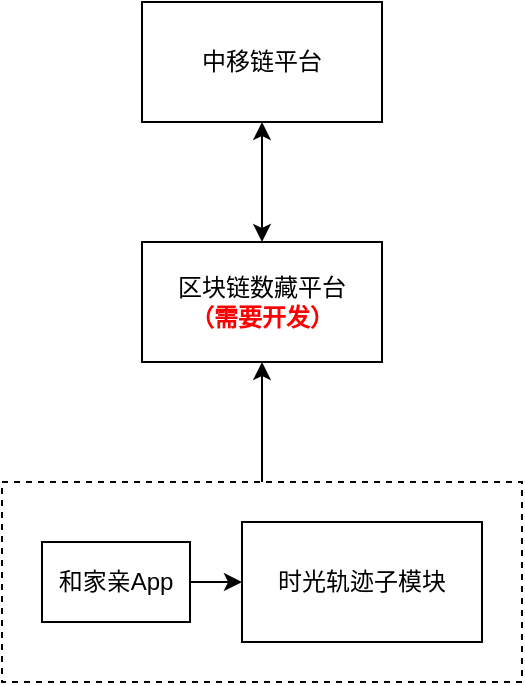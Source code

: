 <mxfile version="20.2.2" type="github">
  <diagram id="oYSICPfImLo-NCTNYdRf" name="第 1 页">
    <mxGraphModel dx="1038" dy="539" grid="1" gridSize="10" guides="1" tooltips="1" connect="1" arrows="1" fold="1" page="1" pageScale="1" pageWidth="827" pageHeight="1169" math="0" shadow="0">
      <root>
        <mxCell id="0" />
        <mxCell id="1" parent="0" />
        <mxCell id="z92oI3uu4lC6RW4nWdfM-14" style="edgeStyle=orthogonalEdgeStyle;rounded=0;orthogonalLoop=1;jettySize=auto;html=1;exitX=0.5;exitY=0;exitDx=0;exitDy=0;entryX=0.5;entryY=1;entryDx=0;entryDy=0;fontColor=#000000;" edge="1" parent="1" source="z92oI3uu4lC6RW4nWdfM-12" target="z92oI3uu4lC6RW4nWdfM-2">
          <mxGeometry relative="1" as="geometry" />
        </mxCell>
        <mxCell id="z92oI3uu4lC6RW4nWdfM-12" value="" style="rounded=0;whiteSpace=wrap;html=1;fontColor=#000000;dashed=1;" vertex="1" parent="1">
          <mxGeometry x="114" y="340" width="260" height="100" as="geometry" />
        </mxCell>
        <mxCell id="z92oI3uu4lC6RW4nWdfM-7" style="edgeStyle=orthogonalEdgeStyle;rounded=0;orthogonalLoop=1;jettySize=auto;html=1;exitX=1;exitY=0.5;exitDx=0;exitDy=0;entryX=0;entryY=0.5;entryDx=0;entryDy=0;fontColor=#FF0000;" edge="1" parent="1" source="z92oI3uu4lC6RW4nWdfM-1" target="z92oI3uu4lC6RW4nWdfM-5">
          <mxGeometry relative="1" as="geometry" />
        </mxCell>
        <mxCell id="z92oI3uu4lC6RW4nWdfM-1" value="和家亲App" style="rounded=0;whiteSpace=wrap;html=1;" vertex="1" parent="1">
          <mxGeometry x="134" y="370" width="74" height="40" as="geometry" />
        </mxCell>
        <mxCell id="z92oI3uu4lC6RW4nWdfM-2" value="区块链数藏平台&lt;br&gt;&lt;b&gt;&lt;font color=&quot;#ff0000&quot;&gt;（需要开发）&lt;/font&gt;&lt;/b&gt;" style="rounded=0;whiteSpace=wrap;html=1;" vertex="1" parent="1">
          <mxGeometry x="184" y="220" width="120" height="60" as="geometry" />
        </mxCell>
        <mxCell id="z92oI3uu4lC6RW4nWdfM-4" value="中移链平台" style="rounded=0;whiteSpace=wrap;html=1;" vertex="1" parent="1">
          <mxGeometry x="184" y="100" width="120" height="60" as="geometry" />
        </mxCell>
        <mxCell id="z92oI3uu4lC6RW4nWdfM-5" value="&lt;font color=&quot;#000000&quot;&gt;时光轨迹子模块&lt;/font&gt;" style="rounded=0;whiteSpace=wrap;html=1;fontColor=#FF0000;" vertex="1" parent="1">
          <mxGeometry x="234" y="360" width="120" height="60" as="geometry" />
        </mxCell>
        <mxCell id="z92oI3uu4lC6RW4nWdfM-15" value="" style="endArrow=classic;startArrow=classic;html=1;rounded=0;fontColor=#000000;entryX=0.5;entryY=1;entryDx=0;entryDy=0;exitX=0.5;exitY=0;exitDx=0;exitDy=0;" edge="1" parent="1" source="z92oI3uu4lC6RW4nWdfM-2" target="z92oI3uu4lC6RW4nWdfM-4">
          <mxGeometry width="50" height="50" relative="1" as="geometry">
            <mxPoint x="360" y="240" as="sourcePoint" />
            <mxPoint x="410" y="190" as="targetPoint" />
          </mxGeometry>
        </mxCell>
      </root>
    </mxGraphModel>
  </diagram>
</mxfile>
